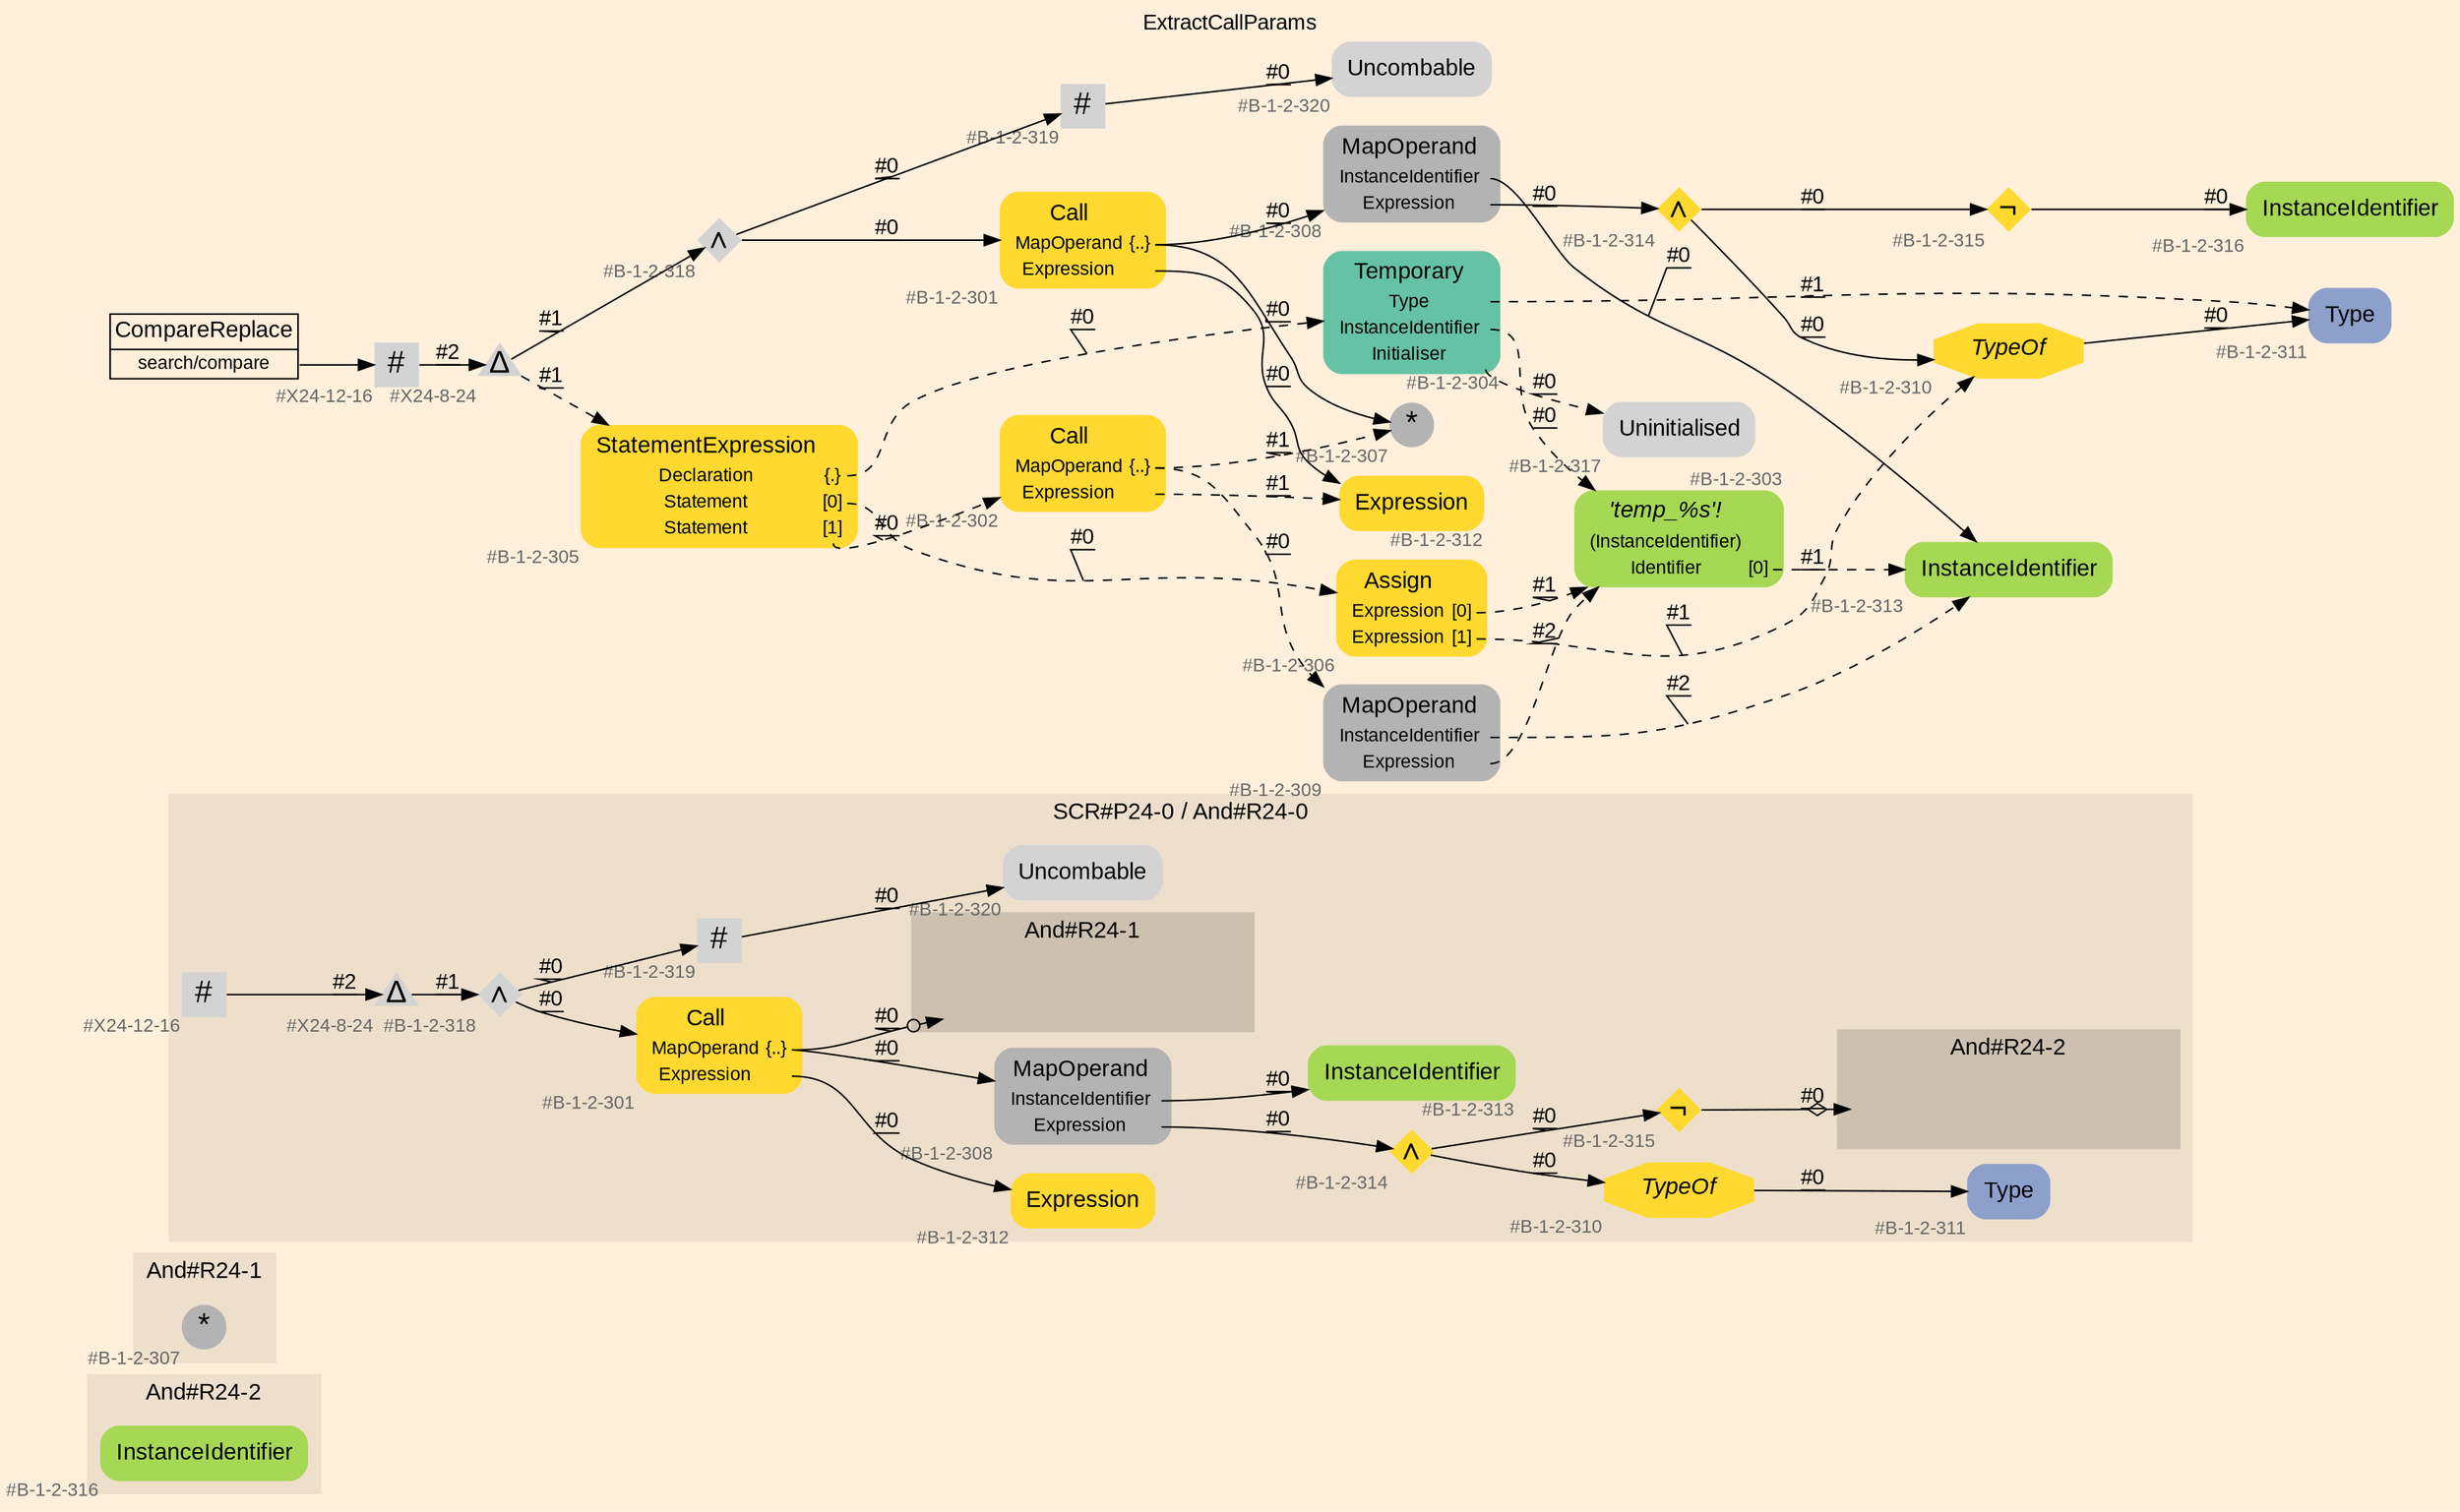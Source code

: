 digraph "ExtractCallParams" {
label = "ExtractCallParams"
labelloc = t
graph [
    rankdir = "LR"
    ranksep = 0.3
    bgcolor = antiquewhite1
    color = black
    fontcolor = black
    fontname = "Arial"
];
node [
    fontname = "Arial"
];
edge [
    fontname = "Arial"
];

// -------------------- figure And#R24-2 --------------------
// -------- region And#R24-2 ----------
subgraph "clusterAnd#R24-2" {
    label = "And#R24-2"
    style = "filled"
    color = antiquewhite2
    fontsize = "15"
    // -------- block And#R24-2/#B-1-2-316 ----------
    "And#R24-2/#B-1-2-316" [
        fillcolor = "/set28/5"
        xlabel = "#B-1-2-316"
        fontsize = "12"
        fontcolor = grey40
        shape = "plaintext"
        label = <<TABLE BORDER="0" CELLBORDER="0" CELLSPACING="0">
         <TR><TD><FONT COLOR="black" POINT-SIZE="15">InstanceIdentifier</FONT></TD></TR>
        </TABLE>>
        style = "rounded,filled"
    ];
    
}


// -------------------- figure And#R24-1 --------------------
// -------- region And#R24-1 ----------
subgraph "clusterAnd#R24-1" {
    label = "And#R24-1"
    style = "filled"
    color = antiquewhite2
    fontsize = "15"
    // -------- block And#R24-1/#B-1-2-307 ----------
    "And#R24-1/#B-1-2-307" [
        fillcolor = "/set28/8"
        xlabel = "#B-1-2-307"
        fontsize = "12"
        fontcolor = grey40
        shape = "circle"
        label = <<FONT COLOR="black" POINT-SIZE="20">*</FONT>>
        style = "filled"
        penwidth = 0.0
        fixedsize = true
        width = 0.4
        height = 0.4
    ];
    
}


// -------------------- figure And#R24-0 --------------------
// -------- region And#R24-0 ----------
subgraph "clusterAnd#R24-0" {
    label = "SCR#P24-0 / And#R24-0"
    style = "filled"
    color = antiquewhite2
    fontsize = "15"
    // -------- block And#R24-0/#X24-8-24 ----------
    "And#R24-0/#X24-8-24" [
        xlabel = "#X24-8-24"
        fontsize = "12"
        fontcolor = grey40
        shape = "triangle"
        label = <<FONT COLOR="black" POINT-SIZE="20">Δ</FONT>>
        style = "filled"
        penwidth = 0.0
        fixedsize = true
        width = 0.4
        height = 0.4
    ];
    
    // -------- block And#R24-0/#B-1-2-320 ----------
    "And#R24-0/#B-1-2-320" [
        xlabel = "#B-1-2-320"
        fontsize = "12"
        fontcolor = grey40
        shape = "plaintext"
        label = <<TABLE BORDER="0" CELLBORDER="0" CELLSPACING="0">
         <TR><TD><FONT COLOR="black" POINT-SIZE="15">Uncombable</FONT></TD></TR>
        </TABLE>>
        style = "rounded,filled"
    ];
    
    // -------- block And#R24-0/#B-1-2-301 ----------
    "And#R24-0/#B-1-2-301" [
        fillcolor = "/set28/6"
        xlabel = "#B-1-2-301"
        fontsize = "12"
        fontcolor = grey40
        shape = "plaintext"
        label = <<TABLE BORDER="0" CELLBORDER="0" CELLSPACING="0">
         <TR><TD><FONT COLOR="black" POINT-SIZE="15">Call</FONT></TD></TR>
         <TR><TD><FONT COLOR="black" POINT-SIZE="12">MapOperand</FONT></TD><TD PORT="port0"><FONT COLOR="black" POINT-SIZE="12">{..}</FONT></TD></TR>
         <TR><TD><FONT COLOR="black" POINT-SIZE="12">Expression</FONT></TD><TD PORT="port1"></TD></TR>
        </TABLE>>
        style = "rounded,filled"
    ];
    
    // -------- block And#R24-0/#B-1-2-314 ----------
    "And#R24-0/#B-1-2-314" [
        fillcolor = "/set28/6"
        xlabel = "#B-1-2-314"
        fontsize = "12"
        fontcolor = grey40
        shape = "diamond"
        label = <<FONT COLOR="black" POINT-SIZE="20">∧</FONT>>
        style = "filled"
        penwidth = 0.0
        fixedsize = true
        width = 0.4
        height = 0.4
    ];
    
    // -------- block And#R24-0/#B-1-2-319 ----------
    "And#R24-0/#B-1-2-319" [
        xlabel = "#B-1-2-319"
        fontsize = "12"
        fontcolor = grey40
        shape = "square"
        label = <<FONT COLOR="black" POINT-SIZE="20">#</FONT>>
        style = "filled"
        penwidth = 0.0
        fixedsize = true
        width = 0.4
        height = 0.4
    ];
    
    // -------- block And#R24-0/#B-1-2-308 ----------
    "And#R24-0/#B-1-2-308" [
        fillcolor = "/set28/8"
        xlabel = "#B-1-2-308"
        fontsize = "12"
        fontcolor = grey40
        shape = "plaintext"
        label = <<TABLE BORDER="0" CELLBORDER="0" CELLSPACING="0">
         <TR><TD><FONT COLOR="black" POINT-SIZE="15">MapOperand</FONT></TD></TR>
         <TR><TD><FONT COLOR="black" POINT-SIZE="12">InstanceIdentifier</FONT></TD><TD PORT="port0"></TD></TR>
         <TR><TD><FONT COLOR="black" POINT-SIZE="12">Expression</FONT></TD><TD PORT="port1"></TD></TR>
        </TABLE>>
        style = "rounded,filled"
    ];
    
    // -------- block And#R24-0/#B-1-2-310 ----------
    "And#R24-0/#B-1-2-310" [
        fillcolor = "/set28/6"
        xlabel = "#B-1-2-310"
        fontsize = "12"
        fontcolor = grey40
        shape = "octagon"
        label = <<FONT COLOR="black" POINT-SIZE="15"><I>TypeOf</I></FONT>>
        style = "filled"
        penwidth = 0.0
    ];
    
    // -------- block And#R24-0/#B-1-2-313 ----------
    "And#R24-0/#B-1-2-313" [
        fillcolor = "/set28/5"
        xlabel = "#B-1-2-313"
        fontsize = "12"
        fontcolor = grey40
        shape = "plaintext"
        label = <<TABLE BORDER="0" CELLBORDER="0" CELLSPACING="0">
         <TR><TD><FONT COLOR="black" POINT-SIZE="15">InstanceIdentifier</FONT></TD></TR>
        </TABLE>>
        style = "rounded,filled"
    ];
    
    // -------- block And#R24-0/#B-1-2-312 ----------
    "And#R24-0/#B-1-2-312" [
        fillcolor = "/set28/6"
        xlabel = "#B-1-2-312"
        fontsize = "12"
        fontcolor = grey40
        shape = "plaintext"
        label = <<TABLE BORDER="0" CELLBORDER="0" CELLSPACING="0">
         <TR><TD><FONT COLOR="black" POINT-SIZE="15">Expression</FONT></TD></TR>
        </TABLE>>
        style = "rounded,filled"
    ];
    
    // -------- block And#R24-0/#B-1-2-315 ----------
    "And#R24-0/#B-1-2-315" [
        fillcolor = "/set28/6"
        xlabel = "#B-1-2-315"
        fontsize = "12"
        fontcolor = grey40
        shape = "diamond"
        label = <<FONT COLOR="black" POINT-SIZE="20">¬</FONT>>
        style = "filled"
        penwidth = 0.0
        fixedsize = true
        width = 0.4
        height = 0.4
    ];
    
    // -------- block And#R24-0/#B-1-2-311 ----------
    "And#R24-0/#B-1-2-311" [
        fillcolor = "/set28/3"
        xlabel = "#B-1-2-311"
        fontsize = "12"
        fontcolor = grey40
        shape = "plaintext"
        label = <<TABLE BORDER="0" CELLBORDER="0" CELLSPACING="0">
         <TR><TD><FONT COLOR="black" POINT-SIZE="15">Type</FONT></TD></TR>
        </TABLE>>
        style = "rounded,filled"
    ];
    
    // -------- block And#R24-0/#B-1-2-318 ----------
    "And#R24-0/#B-1-2-318" [
        xlabel = "#B-1-2-318"
        fontsize = "12"
        fontcolor = grey40
        shape = "diamond"
        label = <<FONT COLOR="black" POINT-SIZE="20">∧</FONT>>
        style = "filled"
        penwidth = 0.0
        fixedsize = true
        width = 0.4
        height = 0.4
    ];
    
    // -------- block And#R24-0/#X24-12-16 ----------
    "And#R24-0/#X24-12-16" [
        xlabel = "#X24-12-16"
        fontsize = "12"
        fontcolor = grey40
        shape = "square"
        label = <<FONT COLOR="black" POINT-SIZE="20">#</FONT>>
        style = "filled"
        penwidth = 0.0
        fixedsize = true
        width = 0.4
        height = 0.4
    ];
    
    // -------- region And#R24-0/And#R24-1 ----------
    subgraph "clusterAnd#R24-0/And#R24-1" {
        label = "And#R24-1"
        style = "filled"
        color = antiquewhite3
        fontsize = "15"
        // -------- block And#R24-0/And#R24-1/#B-1-2-307 ----------
        "And#R24-0/And#R24-1/#B-1-2-307" [
            fillcolor = "/set28/8"
            xlabel = "#B-1-2-307"
            fontsize = "12"
            fontcolor = grey40
            shape = "none"
            style = "invisible"
        ];
        
    }
    
    // -------- region And#R24-0/And#R24-2 ----------
    subgraph "clusterAnd#R24-0/And#R24-2" {
        label = "And#R24-2"
        style = "filled"
        color = antiquewhite3
        fontsize = "15"
        // -------- block And#R24-0/And#R24-2/#B-1-2-316 ----------
        "And#R24-0/And#R24-2/#B-1-2-316" [
            fillcolor = "/set28/5"
            xlabel = "#B-1-2-316"
            fontsize = "12"
            fontcolor = grey40
            shape = "none"
            style = "invisible"
        ];
        
    }
    
}

"And#R24-0/#X24-8-24" -> "And#R24-0/#B-1-2-318" [
    label = "#1"
    decorate = true
    color = black
    fontcolor = black
];

"And#R24-0/#B-1-2-301":port0 -> "And#R24-0/And#R24-1/#B-1-2-307" [
    arrowhead="normalnoneodot"
    label = "#0"
    decorate = true
    color = black
    fontcolor = black
];

"And#R24-0/#B-1-2-301":port0 -> "And#R24-0/#B-1-2-308" [
    label = "#0"
    decorate = true
    color = black
    fontcolor = black
];

"And#R24-0/#B-1-2-301":port1 -> "And#R24-0/#B-1-2-312" [
    label = "#0"
    decorate = true
    color = black
    fontcolor = black
];

"And#R24-0/#B-1-2-314" -> "And#R24-0/#B-1-2-310" [
    label = "#0"
    decorate = true
    color = black
    fontcolor = black
];

"And#R24-0/#B-1-2-314" -> "And#R24-0/#B-1-2-315" [
    label = "#0"
    decorate = true
    color = black
    fontcolor = black
];

"And#R24-0/#B-1-2-319" -> "And#R24-0/#B-1-2-320" [
    label = "#0"
    decorate = true
    color = black
    fontcolor = black
];

"And#R24-0/#B-1-2-308":port0 -> "And#R24-0/#B-1-2-313" [
    label = "#0"
    decorate = true
    color = black
    fontcolor = black
];

"And#R24-0/#B-1-2-308":port1 -> "And#R24-0/#B-1-2-314" [
    label = "#0"
    decorate = true
    color = black
    fontcolor = black
];

"And#R24-0/#B-1-2-310" -> "And#R24-0/#B-1-2-311" [
    label = "#0"
    decorate = true
    color = black
    fontcolor = black
];

"And#R24-0/#B-1-2-315" -> "And#R24-0/And#R24-2/#B-1-2-316" [
    arrowhead="normalnoneodiamond"
    label = "#0"
    decorate = true
    color = black
    fontcolor = black
];

"And#R24-0/#B-1-2-318" -> "And#R24-0/#B-1-2-301" [
    label = "#0"
    decorate = true
    color = black
    fontcolor = black
];

"And#R24-0/#B-1-2-318" -> "And#R24-0/#B-1-2-319" [
    label = "#0"
    decorate = true
    color = black
    fontcolor = black
];

"And#R24-0/#X24-12-16" -> "And#R24-0/#X24-8-24" [
    label = "#2"
    decorate = true
    color = black
    fontcolor = black
];


// -------------------- transformation figure --------------------
// -------- block CR#X24-10-24 ----------
"CR#X24-10-24" [
    fillcolor = antiquewhite1
    fontsize = "12"
    fontcolor = grey40
    shape = "plaintext"
    label = <<TABLE BORDER="0" CELLBORDER="1" CELLSPACING="0">
     <TR><TD><FONT COLOR="black" POINT-SIZE="15">CompareReplace</FONT></TD></TR>
     <TR><TD PORT="port0"><FONT COLOR="black" POINT-SIZE="12">search/compare</FONT></TD></TR>
    </TABLE>>
    style = "filled"
    color = black
];

// -------- block #X24-12-16 ----------
"#X24-12-16" [
    xlabel = "#X24-12-16"
    fontsize = "12"
    fontcolor = grey40
    shape = "square"
    label = <<FONT COLOR="black" POINT-SIZE="20">#</FONT>>
    style = "filled"
    penwidth = 0.0
    fixedsize = true
    width = 0.4
    height = 0.4
];

// -------- block #X24-8-24 ----------
"#X24-8-24" [
    xlabel = "#X24-8-24"
    fontsize = "12"
    fontcolor = grey40
    shape = "triangle"
    label = <<FONT COLOR="black" POINT-SIZE="20">Δ</FONT>>
    style = "filled"
    penwidth = 0.0
    fixedsize = true
    width = 0.4
    height = 0.4
];

// -------- block #B-1-2-318 ----------
"#B-1-2-318" [
    xlabel = "#B-1-2-318"
    fontsize = "12"
    fontcolor = grey40
    shape = "diamond"
    label = <<FONT COLOR="black" POINT-SIZE="20">∧</FONT>>
    style = "filled"
    penwidth = 0.0
    fixedsize = true
    width = 0.4
    height = 0.4
];

// -------- block #B-1-2-301 ----------
"#B-1-2-301" [
    fillcolor = "/set28/6"
    xlabel = "#B-1-2-301"
    fontsize = "12"
    fontcolor = grey40
    shape = "plaintext"
    label = <<TABLE BORDER="0" CELLBORDER="0" CELLSPACING="0">
     <TR><TD><FONT COLOR="black" POINT-SIZE="15">Call</FONT></TD></TR>
     <TR><TD><FONT COLOR="black" POINT-SIZE="12">MapOperand</FONT></TD><TD PORT="port0"><FONT COLOR="black" POINT-SIZE="12">{..}</FONT></TD></TR>
     <TR><TD><FONT COLOR="black" POINT-SIZE="12">Expression</FONT></TD><TD PORT="port1"></TD></TR>
    </TABLE>>
    style = "rounded,filled"
];

// -------- block #B-1-2-307 ----------
"#B-1-2-307" [
    fillcolor = "/set28/8"
    xlabel = "#B-1-2-307"
    fontsize = "12"
    fontcolor = grey40
    shape = "circle"
    label = <<FONT COLOR="black" POINT-SIZE="20">*</FONT>>
    style = "filled"
    penwidth = 0.0
    fixedsize = true
    width = 0.4
    height = 0.4
];

// -------- block #B-1-2-308 ----------
"#B-1-2-308" [
    fillcolor = "/set28/8"
    xlabel = "#B-1-2-308"
    fontsize = "12"
    fontcolor = grey40
    shape = "plaintext"
    label = <<TABLE BORDER="0" CELLBORDER="0" CELLSPACING="0">
     <TR><TD><FONT COLOR="black" POINT-SIZE="15">MapOperand</FONT></TD></TR>
     <TR><TD><FONT COLOR="black" POINT-SIZE="12">InstanceIdentifier</FONT></TD><TD PORT="port0"></TD></TR>
     <TR><TD><FONT COLOR="black" POINT-SIZE="12">Expression</FONT></TD><TD PORT="port1"></TD></TR>
    </TABLE>>
    style = "rounded,filled"
];

// -------- block #B-1-2-313 ----------
"#B-1-2-313" [
    fillcolor = "/set28/5"
    xlabel = "#B-1-2-313"
    fontsize = "12"
    fontcolor = grey40
    shape = "plaintext"
    label = <<TABLE BORDER="0" CELLBORDER="0" CELLSPACING="0">
     <TR><TD><FONT COLOR="black" POINT-SIZE="15">InstanceIdentifier</FONT></TD></TR>
    </TABLE>>
    style = "rounded,filled"
];

// -------- block #B-1-2-314 ----------
"#B-1-2-314" [
    fillcolor = "/set28/6"
    xlabel = "#B-1-2-314"
    fontsize = "12"
    fontcolor = grey40
    shape = "diamond"
    label = <<FONT COLOR="black" POINT-SIZE="20">∧</FONT>>
    style = "filled"
    penwidth = 0.0
    fixedsize = true
    width = 0.4
    height = 0.4
];

// -------- block #B-1-2-310 ----------
"#B-1-2-310" [
    fillcolor = "/set28/6"
    xlabel = "#B-1-2-310"
    fontsize = "12"
    fontcolor = grey40
    shape = "octagon"
    label = <<FONT COLOR="black" POINT-SIZE="15"><I>TypeOf</I></FONT>>
    style = "filled"
    penwidth = 0.0
];

// -------- block #B-1-2-311 ----------
"#B-1-2-311" [
    fillcolor = "/set28/3"
    xlabel = "#B-1-2-311"
    fontsize = "12"
    fontcolor = grey40
    shape = "plaintext"
    label = <<TABLE BORDER="0" CELLBORDER="0" CELLSPACING="0">
     <TR><TD><FONT COLOR="black" POINT-SIZE="15">Type</FONT></TD></TR>
    </TABLE>>
    style = "rounded,filled"
];

// -------- block #B-1-2-315 ----------
"#B-1-2-315" [
    fillcolor = "/set28/6"
    xlabel = "#B-1-2-315"
    fontsize = "12"
    fontcolor = grey40
    shape = "diamond"
    label = <<FONT COLOR="black" POINT-SIZE="20">¬</FONT>>
    style = "filled"
    penwidth = 0.0
    fixedsize = true
    width = 0.4
    height = 0.4
];

// -------- block #B-1-2-316 ----------
"#B-1-2-316" [
    fillcolor = "/set28/5"
    xlabel = "#B-1-2-316"
    fontsize = "12"
    fontcolor = grey40
    shape = "plaintext"
    label = <<TABLE BORDER="0" CELLBORDER="0" CELLSPACING="0">
     <TR><TD><FONT COLOR="black" POINT-SIZE="15">InstanceIdentifier</FONT></TD></TR>
    </TABLE>>
    style = "rounded,filled"
];

// -------- block #B-1-2-312 ----------
"#B-1-2-312" [
    fillcolor = "/set28/6"
    xlabel = "#B-1-2-312"
    fontsize = "12"
    fontcolor = grey40
    shape = "plaintext"
    label = <<TABLE BORDER="0" CELLBORDER="0" CELLSPACING="0">
     <TR><TD><FONT COLOR="black" POINT-SIZE="15">Expression</FONT></TD></TR>
    </TABLE>>
    style = "rounded,filled"
];

// -------- block #B-1-2-319 ----------
"#B-1-2-319" [
    xlabel = "#B-1-2-319"
    fontsize = "12"
    fontcolor = grey40
    shape = "square"
    label = <<FONT COLOR="black" POINT-SIZE="20">#</FONT>>
    style = "filled"
    penwidth = 0.0
    fixedsize = true
    width = 0.4
    height = 0.4
];

// -------- block #B-1-2-320 ----------
"#B-1-2-320" [
    xlabel = "#B-1-2-320"
    fontsize = "12"
    fontcolor = grey40
    shape = "plaintext"
    label = <<TABLE BORDER="0" CELLBORDER="0" CELLSPACING="0">
     <TR><TD><FONT COLOR="black" POINT-SIZE="15">Uncombable</FONT></TD></TR>
    </TABLE>>
    style = "rounded,filled"
];

// -------- block #B-1-2-305 ----------
"#B-1-2-305" [
    fillcolor = "/set28/6"
    xlabel = "#B-1-2-305"
    fontsize = "12"
    fontcolor = grey40
    shape = "plaintext"
    label = <<TABLE BORDER="0" CELLBORDER="0" CELLSPACING="0">
     <TR><TD><FONT COLOR="black" POINT-SIZE="15">StatementExpression</FONT></TD></TR>
     <TR><TD><FONT COLOR="black" POINT-SIZE="12">Declaration</FONT></TD><TD PORT="port0"><FONT COLOR="black" POINT-SIZE="12">{.}</FONT></TD></TR>
     <TR><TD><FONT COLOR="black" POINT-SIZE="12">Statement</FONT></TD><TD PORT="port1"><FONT COLOR="black" POINT-SIZE="12">[0]</FONT></TD></TR>
     <TR><TD><FONT COLOR="black" POINT-SIZE="12">Statement</FONT></TD><TD PORT="port2"><FONT COLOR="black" POINT-SIZE="12">[1]</FONT></TD></TR>
    </TABLE>>
    style = "rounded,filled"
];

// -------- block #B-1-2-304 ----------
"#B-1-2-304" [
    fillcolor = "/set28/1"
    xlabel = "#B-1-2-304"
    fontsize = "12"
    fontcolor = grey40
    shape = "plaintext"
    label = <<TABLE BORDER="0" CELLBORDER="0" CELLSPACING="0">
     <TR><TD><FONT COLOR="black" POINT-SIZE="15">Temporary</FONT></TD></TR>
     <TR><TD><FONT COLOR="black" POINT-SIZE="12">Type</FONT></TD><TD PORT="port0"></TD></TR>
     <TR><TD><FONT COLOR="black" POINT-SIZE="12">InstanceIdentifier</FONT></TD><TD PORT="port1"></TD></TR>
     <TR><TD><FONT COLOR="black" POINT-SIZE="12">Initialiser</FONT></TD><TD PORT="port2"></TD></TR>
    </TABLE>>
    style = "rounded,filled"
];

// -------- block #B-1-2-303 ----------
"#B-1-2-303" [
    fillcolor = "/set28/5"
    xlabel = "#B-1-2-303"
    fontsize = "12"
    fontcolor = grey40
    shape = "plaintext"
    label = <<TABLE BORDER="0" CELLBORDER="0" CELLSPACING="0">
     <TR><TD><FONT COLOR="black" POINT-SIZE="15"><I>'temp_%s'!</I></FONT></TD></TR>
     <TR><TD><FONT COLOR="black" POINT-SIZE="12">(InstanceIdentifier)</FONT></TD><TD PORT="port0"></TD></TR>
     <TR><TD><FONT COLOR="black" POINT-SIZE="12">Identifier</FONT></TD><TD PORT="port1"><FONT COLOR="black" POINT-SIZE="12">[0]</FONT></TD></TR>
    </TABLE>>
    style = "rounded,filled"
];

// -------- block #B-1-2-317 ----------
"#B-1-2-317" [
    xlabel = "#B-1-2-317"
    fontsize = "12"
    fontcolor = grey40
    shape = "plaintext"
    label = <<TABLE BORDER="0" CELLBORDER="0" CELLSPACING="0">
     <TR><TD><FONT COLOR="black" POINT-SIZE="15">Uninitialised</FONT></TD></TR>
    </TABLE>>
    style = "rounded,filled"
];

// -------- block #B-1-2-306 ----------
"#B-1-2-306" [
    fillcolor = "/set28/6"
    xlabel = "#B-1-2-306"
    fontsize = "12"
    fontcolor = grey40
    shape = "plaintext"
    label = <<TABLE BORDER="0" CELLBORDER="0" CELLSPACING="0">
     <TR><TD><FONT COLOR="black" POINT-SIZE="15">Assign</FONT></TD></TR>
     <TR><TD><FONT COLOR="black" POINT-SIZE="12">Expression</FONT></TD><TD PORT="port0"><FONT COLOR="black" POINT-SIZE="12">[0]</FONT></TD></TR>
     <TR><TD><FONT COLOR="black" POINT-SIZE="12">Expression</FONT></TD><TD PORT="port1"><FONT COLOR="black" POINT-SIZE="12">[1]</FONT></TD></TR>
    </TABLE>>
    style = "rounded,filled"
];

// -------- block #B-1-2-302 ----------
"#B-1-2-302" [
    fillcolor = "/set28/6"
    xlabel = "#B-1-2-302"
    fontsize = "12"
    fontcolor = grey40
    shape = "plaintext"
    label = <<TABLE BORDER="0" CELLBORDER="0" CELLSPACING="0">
     <TR><TD><FONT COLOR="black" POINT-SIZE="15">Call</FONT></TD></TR>
     <TR><TD><FONT COLOR="black" POINT-SIZE="12">MapOperand</FONT></TD><TD PORT="port0"><FONT COLOR="black" POINT-SIZE="12">{..}</FONT></TD></TR>
     <TR><TD><FONT COLOR="black" POINT-SIZE="12">Expression</FONT></TD><TD PORT="port1"></TD></TR>
    </TABLE>>
    style = "rounded,filled"
];

// -------- block #B-1-2-309 ----------
"#B-1-2-309" [
    fillcolor = "/set28/8"
    xlabel = "#B-1-2-309"
    fontsize = "12"
    fontcolor = grey40
    shape = "plaintext"
    label = <<TABLE BORDER="0" CELLBORDER="0" CELLSPACING="0">
     <TR><TD><FONT COLOR="black" POINT-SIZE="15">MapOperand</FONT></TD></TR>
     <TR><TD><FONT COLOR="black" POINT-SIZE="12">InstanceIdentifier</FONT></TD><TD PORT="port0"></TD></TR>
     <TR><TD><FONT COLOR="black" POINT-SIZE="12">Expression</FONT></TD><TD PORT="port1"></TD></TR>
    </TABLE>>
    style = "rounded,filled"
];

"CR#X24-10-24":port0 -> "#X24-12-16" [
    label = ""
    decorate = true
    color = black
    fontcolor = black
];

"#X24-12-16" -> "#X24-8-24" [
    label = "#2"
    decorate = true
    color = black
    fontcolor = black
];

"#X24-8-24" -> "#B-1-2-318" [
    label = "#1"
    decorate = true
    color = black
    fontcolor = black
];

"#X24-8-24" -> "#B-1-2-305" [
    style="dashed"
    label = "#1"
    decorate = true
    color = black
    fontcolor = black
];

"#B-1-2-318" -> "#B-1-2-301" [
    label = "#0"
    decorate = true
    color = black
    fontcolor = black
];

"#B-1-2-318" -> "#B-1-2-319" [
    label = "#0"
    decorate = true
    color = black
    fontcolor = black
];

"#B-1-2-301":port0 -> "#B-1-2-307" [
    label = "#0"
    decorate = true
    color = black
    fontcolor = black
];

"#B-1-2-301":port0 -> "#B-1-2-308" [
    label = "#0"
    decorate = true
    color = black
    fontcolor = black
];

"#B-1-2-301":port1 -> "#B-1-2-312" [
    label = "#0"
    decorate = true
    color = black
    fontcolor = black
];

"#B-1-2-308":port0 -> "#B-1-2-313" [
    label = "#0"
    decorate = true
    color = black
    fontcolor = black
];

"#B-1-2-308":port1 -> "#B-1-2-314" [
    label = "#0"
    decorate = true
    color = black
    fontcolor = black
];

"#B-1-2-314" -> "#B-1-2-310" [
    label = "#0"
    decorate = true
    color = black
    fontcolor = black
];

"#B-1-2-314" -> "#B-1-2-315" [
    label = "#0"
    decorate = true
    color = black
    fontcolor = black
];

"#B-1-2-310" -> "#B-1-2-311" [
    label = "#0"
    decorate = true
    color = black
    fontcolor = black
];

"#B-1-2-315" -> "#B-1-2-316" [
    label = "#0"
    decorate = true
    color = black
    fontcolor = black
];

"#B-1-2-319" -> "#B-1-2-320" [
    label = "#0"
    decorate = true
    color = black
    fontcolor = black
];

"#B-1-2-305":port0 -> "#B-1-2-304" [
    style="dashed"
    label = "#0"
    decorate = true
    color = black
    fontcolor = black
];

"#B-1-2-305":port1 -> "#B-1-2-306" [
    style="dashed"
    label = "#0"
    decorate = true
    color = black
    fontcolor = black
];

"#B-1-2-305":port2 -> "#B-1-2-302" [
    style="dashed"
    label = "#0"
    decorate = true
    color = black
    fontcolor = black
];

"#B-1-2-304":port0 -> "#B-1-2-311" [
    style="dashed"
    label = "#1"
    decorate = true
    color = black
    fontcolor = black
];

"#B-1-2-304":port1 -> "#B-1-2-303" [
    style="dashed"
    label = "#0"
    decorate = true
    color = black
    fontcolor = black
];

"#B-1-2-304":port2 -> "#B-1-2-317" [
    style="dashed"
    label = "#0"
    decorate = true
    color = black
    fontcolor = black
];

"#B-1-2-303":port1 -> "#B-1-2-313" [
    style="dashed"
    label = "#1"
    decorate = true
    color = black
    fontcolor = black
];

"#B-1-2-306":port0 -> "#B-1-2-303" [
    style="dashed"
    label = "#1"
    decorate = true
    color = black
    fontcolor = black
];

"#B-1-2-306":port1 -> "#B-1-2-310" [
    style="dashed"
    label = "#1"
    decorate = true
    color = black
    fontcolor = black
];

"#B-1-2-302":port0 -> "#B-1-2-307" [
    style="dashed"
    label = "#1"
    decorate = true
    color = black
    fontcolor = black
];

"#B-1-2-302":port0 -> "#B-1-2-309" [
    style="dashed"
    label = "#0"
    decorate = true
    color = black
    fontcolor = black
];

"#B-1-2-302":port1 -> "#B-1-2-312" [
    style="dashed"
    label = "#1"
    decorate = true
    color = black
    fontcolor = black
];

"#B-1-2-309":port0 -> "#B-1-2-313" [
    style="dashed"
    label = "#2"
    decorate = true
    color = black
    fontcolor = black
];

"#B-1-2-309":port1 -> "#B-1-2-303" [
    style="dashed"
    label = "#2"
    decorate = true
    color = black
    fontcolor = black
];


}
